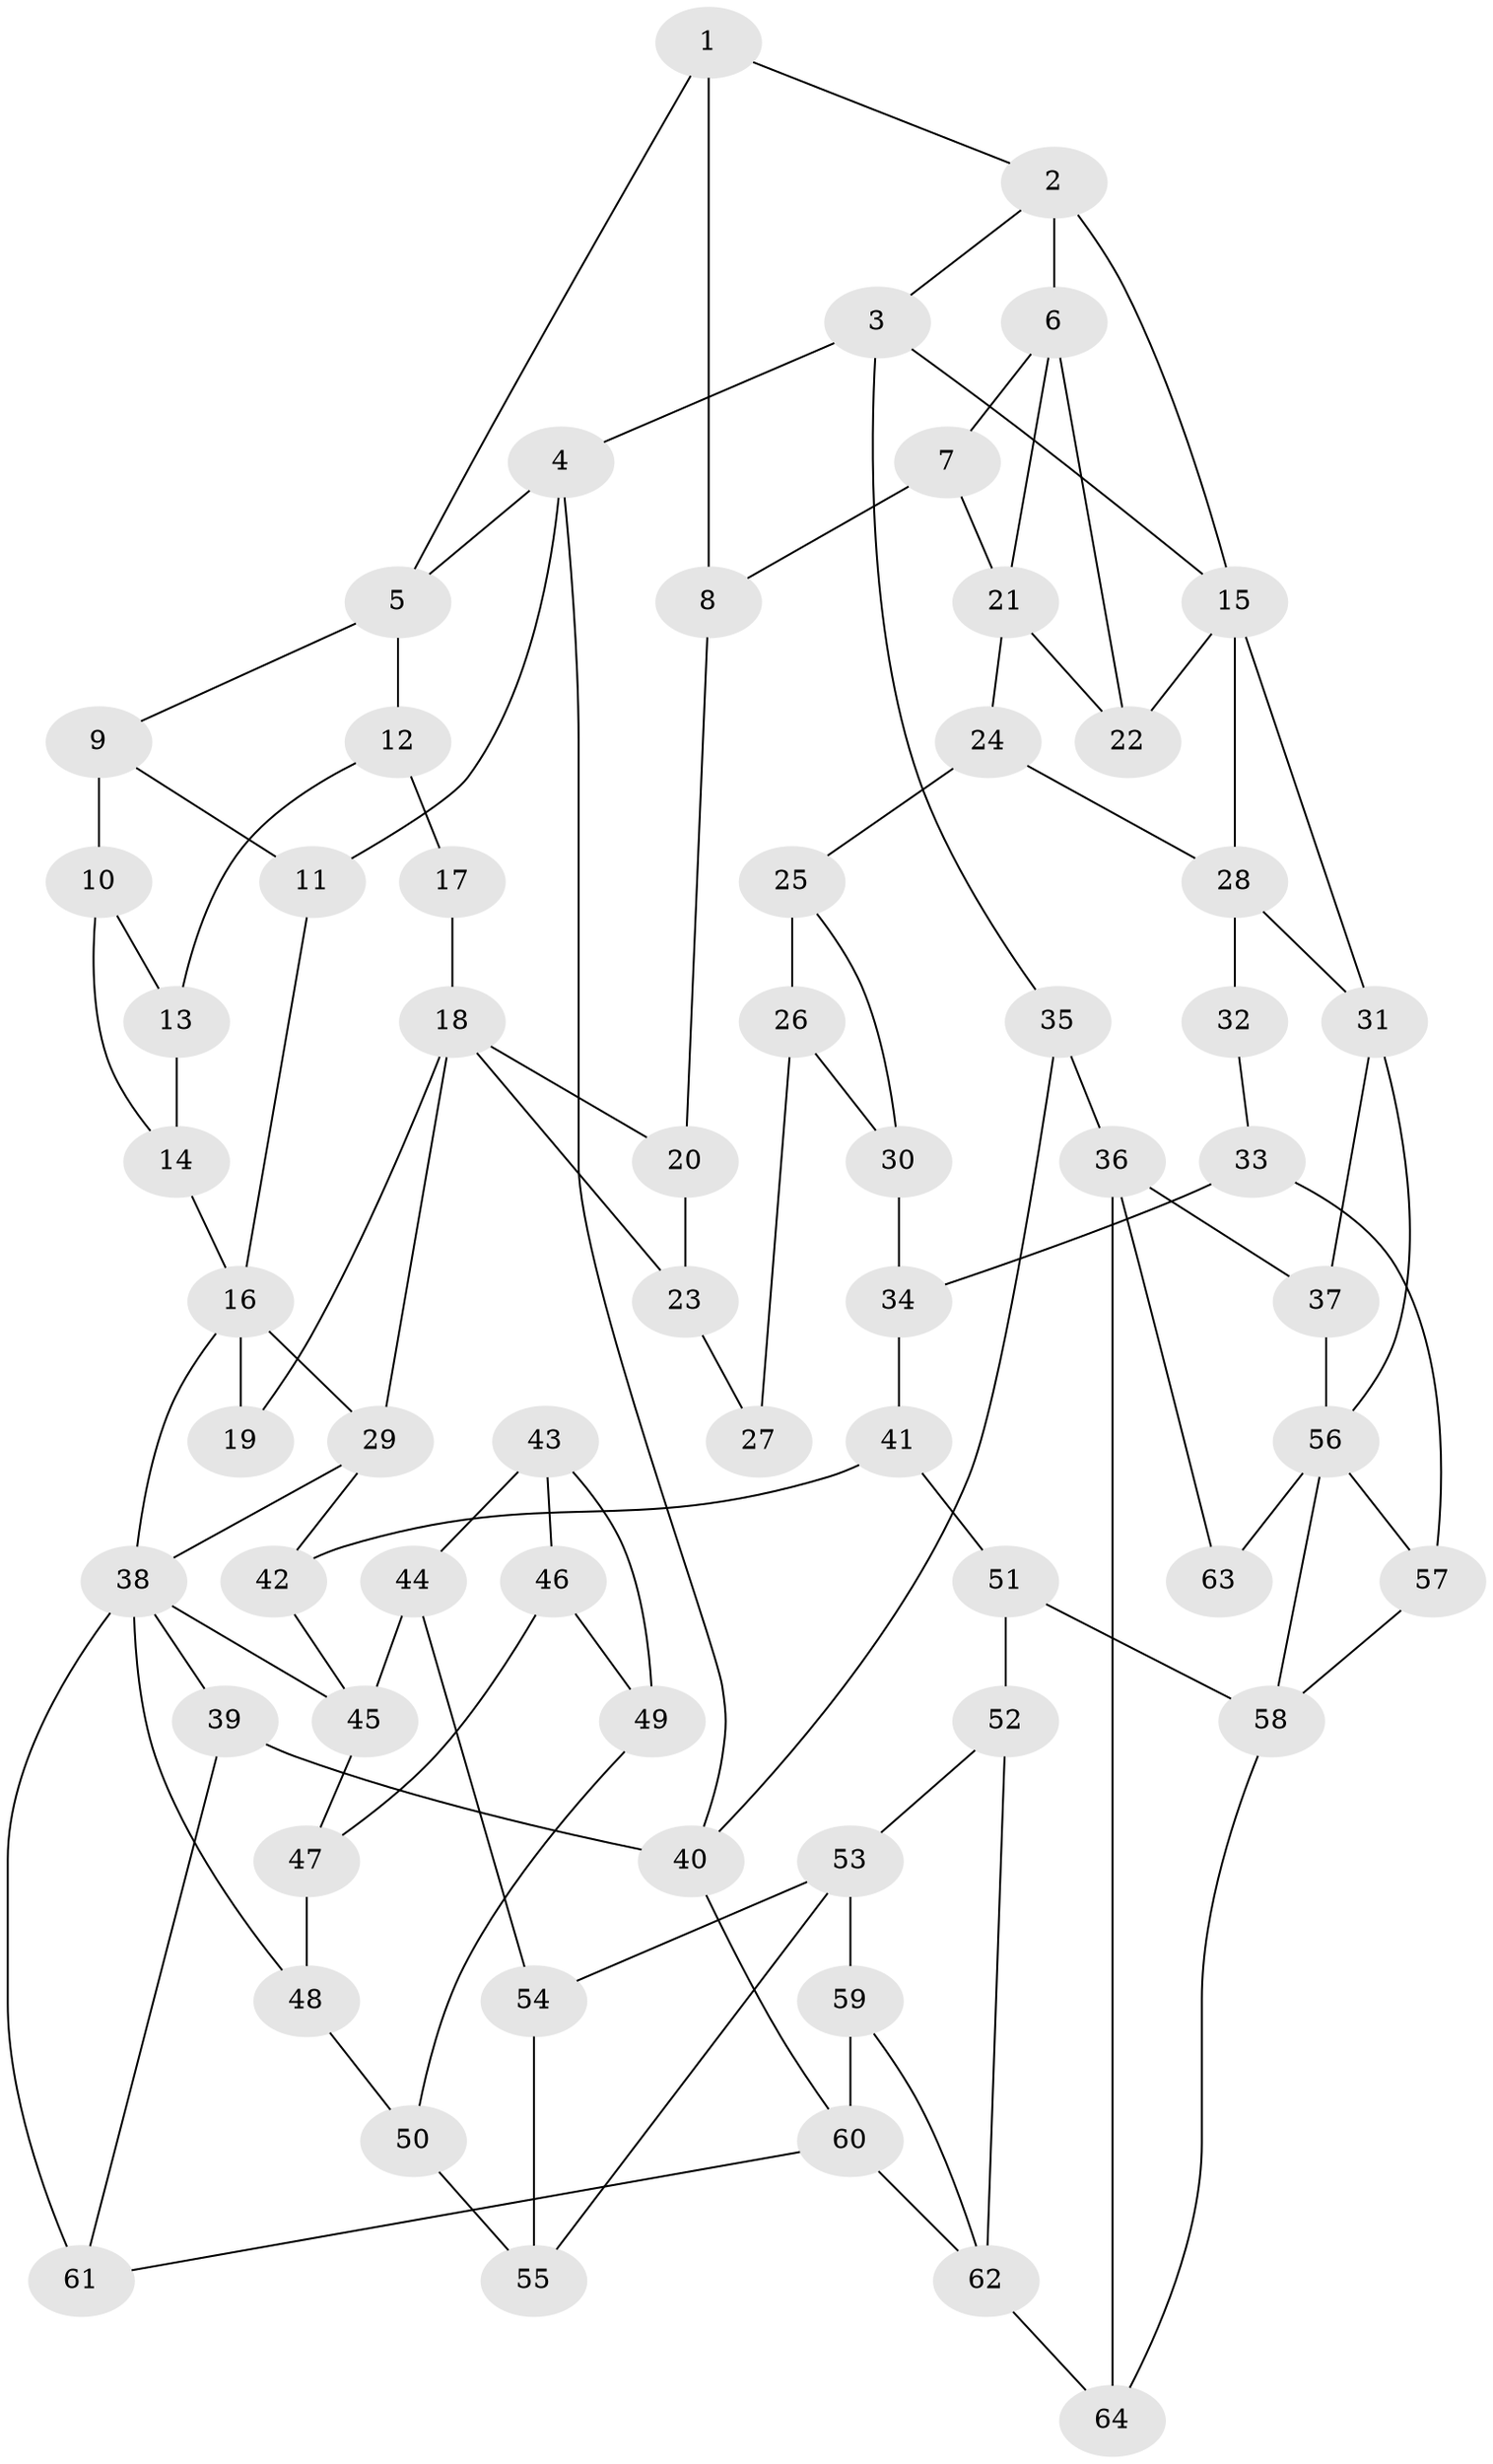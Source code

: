 // original degree distribution, {3: 0.03125, 4: 0.234375, 5: 0.484375, 6: 0.25}
// Generated by graph-tools (version 1.1) at 2025/38/03/09/25 02:38:51]
// undirected, 64 vertices, 107 edges
graph export_dot {
graph [start="1"]
  node [color=gray90,style=filled];
  1;
  2;
  3;
  4;
  5;
  6;
  7;
  8;
  9;
  10;
  11;
  12;
  13;
  14;
  15;
  16;
  17;
  18;
  19;
  20;
  21;
  22;
  23;
  24;
  25;
  26;
  27;
  28;
  29;
  30;
  31;
  32;
  33;
  34;
  35;
  36;
  37;
  38;
  39;
  40;
  41;
  42;
  43;
  44;
  45;
  46;
  47;
  48;
  49;
  50;
  51;
  52;
  53;
  54;
  55;
  56;
  57;
  58;
  59;
  60;
  61;
  62;
  63;
  64;
  1 -- 2 [weight=1.0];
  1 -- 5 [weight=1.0];
  1 -- 8 [weight=1.0];
  2 -- 3 [weight=1.0];
  2 -- 6 [weight=2.0];
  2 -- 15 [weight=1.0];
  3 -- 4 [weight=1.0];
  3 -- 15 [weight=1.0];
  3 -- 35 [weight=1.0];
  4 -- 5 [weight=1.0];
  4 -- 11 [weight=1.0];
  4 -- 40 [weight=1.0];
  5 -- 9 [weight=1.0];
  5 -- 12 [weight=1.0];
  6 -- 7 [weight=1.0];
  6 -- 21 [weight=2.0];
  6 -- 22 [weight=1.0];
  7 -- 8 [weight=1.0];
  7 -- 21 [weight=1.0];
  8 -- 20 [weight=1.0];
  9 -- 10 [weight=4.0];
  9 -- 11 [weight=1.0];
  10 -- 13 [weight=1.0];
  10 -- 14 [weight=1.0];
  11 -- 16 [weight=1.0];
  12 -- 13 [weight=1.0];
  12 -- 17 [weight=1.0];
  13 -- 14 [weight=1.0];
  14 -- 16 [weight=1.0];
  15 -- 22 [weight=1.0];
  15 -- 28 [weight=2.0];
  15 -- 31 [weight=1.0];
  16 -- 19 [weight=2.0];
  16 -- 29 [weight=1.0];
  16 -- 38 [weight=1.0];
  17 -- 18 [weight=2.0];
  18 -- 19 [weight=1.0];
  18 -- 20 [weight=1.0];
  18 -- 23 [weight=1.0];
  18 -- 29 [weight=1.0];
  20 -- 23 [weight=1.0];
  21 -- 22 [weight=1.0];
  21 -- 24 [weight=2.0];
  23 -- 27 [weight=1.0];
  24 -- 25 [weight=2.0];
  24 -- 28 [weight=1.0];
  25 -- 26 [weight=1.0];
  25 -- 30 [weight=1.0];
  26 -- 27 [weight=2.0];
  26 -- 30 [weight=1.0];
  28 -- 31 [weight=1.0];
  28 -- 32 [weight=2.0];
  29 -- 38 [weight=1.0];
  29 -- 42 [weight=1.0];
  30 -- 34 [weight=1.0];
  31 -- 37 [weight=1.0];
  31 -- 56 [weight=1.0];
  32 -- 33 [weight=1.0];
  33 -- 34 [weight=1.0];
  33 -- 57 [weight=1.0];
  34 -- 41 [weight=1.0];
  35 -- 36 [weight=2.0];
  35 -- 40 [weight=1.0];
  36 -- 37 [weight=1.0];
  36 -- 63 [weight=1.0];
  36 -- 64 [weight=2.0];
  37 -- 56 [weight=1.0];
  38 -- 39 [weight=1.0];
  38 -- 45 [weight=1.0];
  38 -- 48 [weight=1.0];
  38 -- 61 [weight=1.0];
  39 -- 40 [weight=1.0];
  39 -- 61 [weight=1.0];
  40 -- 60 [weight=1.0];
  41 -- 42 [weight=1.0];
  41 -- 51 [weight=1.0];
  42 -- 45 [weight=1.0];
  43 -- 44 [weight=1.0];
  43 -- 46 [weight=1.0];
  43 -- 49 [weight=2.0];
  44 -- 45 [weight=1.0];
  44 -- 54 [weight=1.0];
  45 -- 47 [weight=1.0];
  46 -- 47 [weight=1.0];
  46 -- 49 [weight=1.0];
  47 -- 48 [weight=1.0];
  48 -- 50 [weight=1.0];
  49 -- 50 [weight=1.0];
  50 -- 55 [weight=1.0];
  51 -- 52 [weight=2.0];
  51 -- 58 [weight=2.0];
  52 -- 53 [weight=2.0];
  52 -- 62 [weight=1.0];
  53 -- 54 [weight=1.0];
  53 -- 55 [weight=1.0];
  53 -- 59 [weight=2.0];
  54 -- 55 [weight=1.0];
  56 -- 57 [weight=1.0];
  56 -- 58 [weight=1.0];
  56 -- 63 [weight=2.0];
  57 -- 58 [weight=2.0];
  58 -- 64 [weight=1.0];
  59 -- 60 [weight=3.0];
  59 -- 62 [weight=1.0];
  60 -- 61 [weight=1.0];
  60 -- 62 [weight=1.0];
  62 -- 64 [weight=1.0];
}
